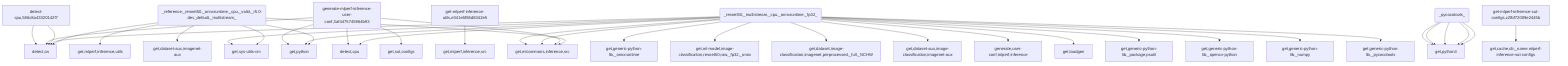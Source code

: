 graph TD
    app-mlperf-inference,d775cac873ee4231_(_reference,_resnet50,_onnxruntime,_cpu,_valid,_r5.0-dev_default,_multistream_) --> detect,os
    app-mlperf-inference,d775cac873ee4231_(_reference,_resnet50,_onnxruntime,_cpu,_valid,_r5.0-dev_default,_multistream_) --> get,sys-utils-cm
    app-mlperf-inference,d775cac873ee4231_(_reference,_resnet50,_onnxruntime,_cpu,_valid,_r5.0-dev_default,_multistream_) --> get,python
    app-mlperf-inference,d775cac873ee4231_(_reference,_resnet50,_onnxruntime,_cpu,_valid,_r5.0-dev_default,_multistream_) --> get,mlcommons,inference,src
    get-mlperf-inference-utils,e341e5f86d8342e5 --> get,mlperf,inference,src
    app-mlperf-inference,d775cac873ee4231_(_reference,_resnet50,_onnxruntime,_cpu,_valid,_r5.0-dev_default,_multistream_) --> get,mlperf,inference,utils
    app-mlperf-inference,d775cac873ee4231_(_reference,_resnet50,_onnxruntime,_cpu,_valid,_r5.0-dev_default,_multistream_) --> get,dataset-aux,imagenet-aux
    app-mlperf-inference-mlcommons-python,ff149e9781fc4b65_(_resnet50,_multistream,_cpu,_onnxruntime,_fp32_) --> detect,os
    detect-cpu,586c8a43320142f7 --> detect,os
    app-mlperf-inference-mlcommons-python,ff149e9781fc4b65_(_resnet50,_multistream,_cpu,_onnxruntime,_fp32_) --> detect,cpu
    app-mlperf-inference-mlcommons-python,ff149e9781fc4b65_(_resnet50,_multistream,_cpu,_onnxruntime,_fp32_) --> get,sys-utils-cm
    app-mlperf-inference-mlcommons-python,ff149e9781fc4b65_(_resnet50,_multistream,_cpu,_onnxruntime,_fp32_) --> get,python
    get-generic-python-lib,94b62a682bc44791_(_onnxruntime_) --> get,python3
    app-mlperf-inference-mlcommons-python,ff149e9781fc4b65_(_resnet50,_multistream,_cpu,_onnxruntime,_fp32_) --> get,generic-python-lib,_onnxruntime
    app-mlperf-inference-mlcommons-python,ff149e9781fc4b65_(_resnet50,_multistream,_cpu,_onnxruntime,_fp32_) --> get,ml-model,image-classification,resnet50,raw,_fp32,_onnx
    app-mlperf-inference-mlcommons-python,ff149e9781fc4b65_(_resnet50,_multistream,_cpu,_onnxruntime,_fp32_) --> get,dataset,image-classification,imagenet,preprocessed,_full,_NCHW
    app-mlperf-inference-mlcommons-python,ff149e9781fc4b65_(_resnet50,_multistream,_cpu,_onnxruntime,_fp32_) --> get,dataset-aux,image-classification,imagenet-aux
    generate-mlperf-inference-user-conf,3af4475745964b93 --> detect,os
    detect-cpu,586c8a43320142f7 --> detect,os
    generate-mlperf-inference-user-conf,3af4475745964b93 --> detect,cpu
    generate-mlperf-inference-user-conf,3af4475745964b93 --> get,python
    generate-mlperf-inference-user-conf,3af4475745964b93 --> get,mlcommons,inference,src
    get-mlperf-inference-sut-configs,c2fbf72009e2445b --> get,cache,dir,_name.mlperf-inference-sut-configs
    generate-mlperf-inference-user-conf,3af4475745964b93 --> get,sut,configs
    app-mlperf-inference-mlcommons-python,ff149e9781fc4b65_(_resnet50,_multistream,_cpu,_onnxruntime,_fp32_) --> generate,user-conf,mlperf,inference
    app-mlperf-inference-mlcommons-python,ff149e9781fc4b65_(_resnet50,_multistream,_cpu,_onnxruntime,_fp32_) --> get,loadgen
    app-mlperf-inference-mlcommons-python,ff149e9781fc4b65_(_resnet50,_multistream,_cpu,_onnxruntime,_fp32_) --> get,mlcommons,inference,src
    app-mlperf-inference-mlcommons-python,ff149e9781fc4b65_(_resnet50,_multistream,_cpu,_onnxruntime,_fp32_) --> get,mlcommons,inference,src
    get-generic-python-lib,94b62a682bc44791_(_package.psutil_) --> get,python3
    app-mlperf-inference-mlcommons-python,ff149e9781fc4b65_(_resnet50,_multistream,_cpu,_onnxruntime,_fp32_) --> get,generic-python-lib,_package.psutil
    get-generic-python-lib,94b62a682bc44791_(_opencv-python_) --> get,python3
    app-mlperf-inference-mlcommons-python,ff149e9781fc4b65_(_resnet50,_multistream,_cpu,_onnxruntime,_fp32_) --> get,generic-python-lib,_opencv-python
    get-generic-python-lib,94b62a682bc44791_(_numpy_) --> get,python3
    app-mlperf-inference-mlcommons-python,ff149e9781fc4b65_(_resnet50,_multistream,_cpu,_onnxruntime,_fp32_) --> get,generic-python-lib,_numpy
    get-generic-python-lib,94b62a682bc44791_(_pycocotools_) --> get,python3
    app-mlperf-inference-mlcommons-python,ff149e9781fc4b65_(_resnet50,_multistream,_cpu,_onnxruntime,_fp32_) --> get,generic-python-lib,_pycocotools